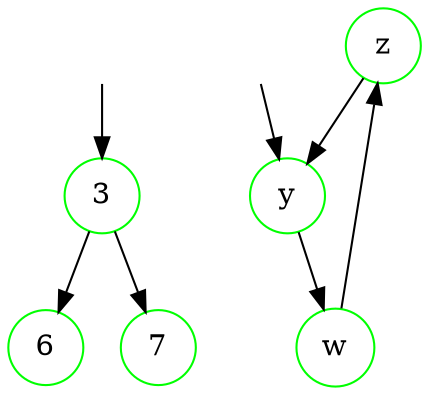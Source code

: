 digraph mem {
3 [ color = green , shape = circle];
6 [ color = green , shape = circle];
7 [ color = green , shape = circle];
3 -> { 6 7};
3 [ color = green , shape = circle];
z [ color = green , shape = circle];
y [ color = green , shape = circle];
z -> { y};
w [ color = green , shape = circle];
z [ color = green , shape = circle];
w -> { z};
y [ color = green , shape = circle];
w [ color = green , shape = circle];
y -> { w};
y [ color = green , shape = circle];
z [ color = green , shape = circle];
hidden0 [shape = plaintext , label = ""];hidden0 -> 3
hidden1 [shape = plaintext , label = ""];hidden1 -> y
}
